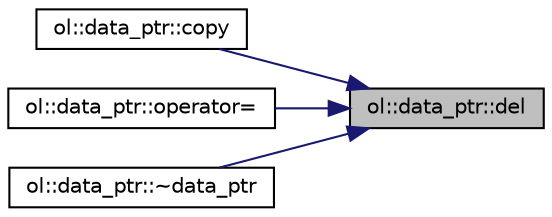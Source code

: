 digraph "ol::data_ptr::del"
{
 // LATEX_PDF_SIZE
  edge [fontname="Helvetica",fontsize="10",labelfontname="Helvetica",labelfontsize="10"];
  node [fontname="Helvetica",fontsize="10",shape=record];
  rankdir="RL";
  Node1 [label="ol::data_ptr::del",height=0.2,width=0.4,color="black", fillcolor="grey75", style="filled", fontcolor="black",tooltip=" "];
  Node1 -> Node2 [dir="back",color="midnightblue",fontsize="10",style="solid",fontname="Helvetica"];
  Node2 [label="ol::data_ptr::copy",height=0.2,width=0.4,color="black", fillcolor="white", style="filled",URL="$classol_1_1data__ptr.html#a71af1c57659bb34b403056f28336eafd",tooltip=" "];
  Node1 -> Node3 [dir="back",color="midnightblue",fontsize="10",style="solid",fontname="Helvetica"];
  Node3 [label="ol::data_ptr::operator=",height=0.2,width=0.4,color="black", fillcolor="white", style="filled",URL="$classol_1_1data__ptr.html#ab7c8afca5157ddce8083c01f767a5531",tooltip=" "];
  Node1 -> Node4 [dir="back",color="midnightblue",fontsize="10",style="solid",fontname="Helvetica"];
  Node4 [label="ol::data_ptr::~data_ptr",height=0.2,width=0.4,color="black", fillcolor="white", style="filled",URL="$classol_1_1data__ptr.html#a92c60411854856038abf5f9e66e7c563",tooltip=" "];
}
